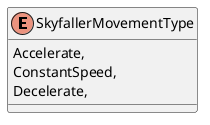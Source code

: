 @startuml
enum SkyfallerMovementType {
    Accelerate,
    ConstantSpeed,
    Decelerate,
}
@enduml

